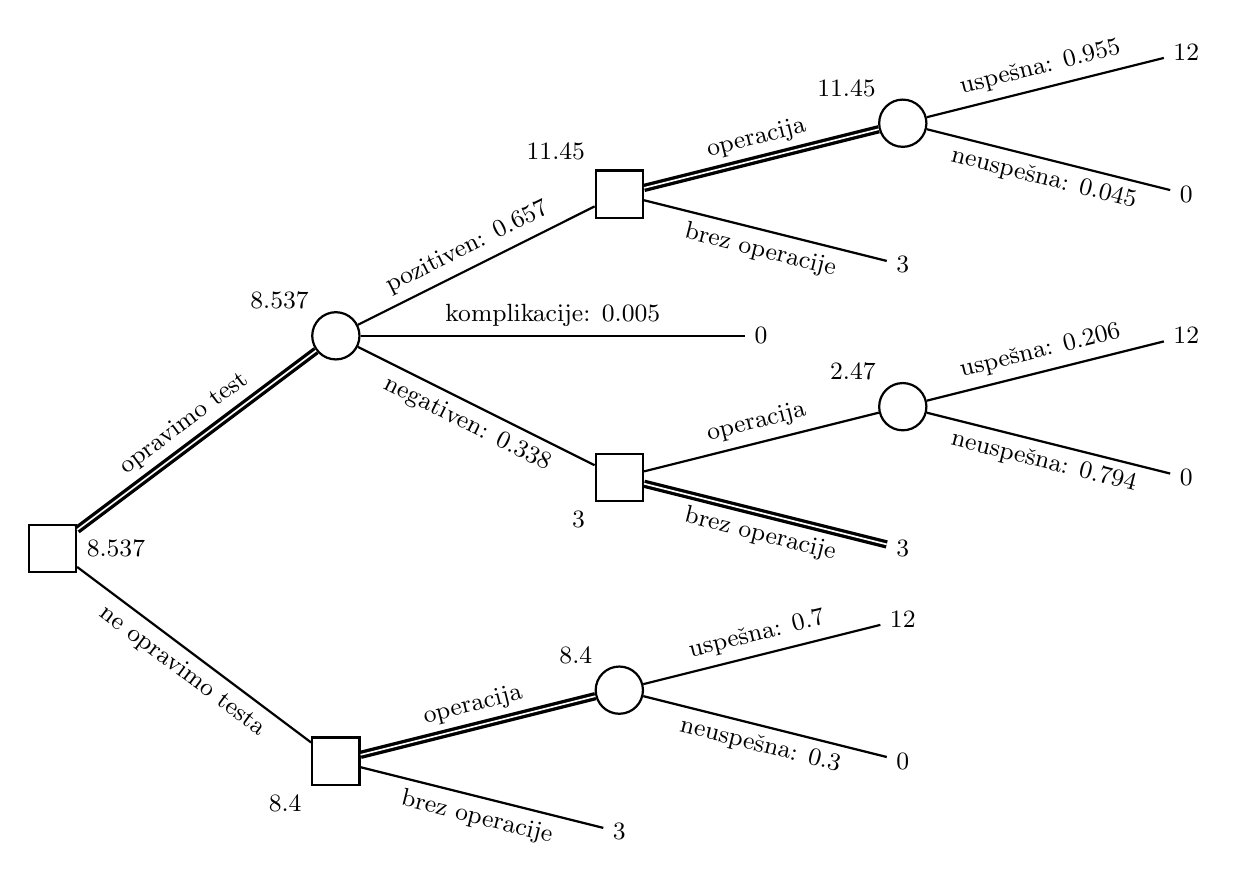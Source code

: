 \begin{tikzpicture}[style=thick,scale=0.9]
\small
\tikzstyle{dec}=[draw,rectangle,minimum size=0.6cm]
\tikzstyle{ran}=[draw,circle,minimum size=0.6cm]
\tikzstyle{pick}=[double, very thick]
\node[dec] (A) at (-8,-1) [label=right:$8.537$] {};
\node[ran] (B) at (-4, 2) [label=135:$8.537$] {};
\node[dec] (C) at (-4,-4) [label=225:$8.4$] {};
\node[dec] (D) at ( 0, 4) [label=135:$11.45$] {};
\node[dec] (E) at ( 0, 0) [label=225:$3$] {};
\node[ran] (F) at ( 0,-3) [label=135:$8.4$] {};
\node      (G) at ( 0,-5) {$3$};
\node[ran] (H) at ( 4, 5) [label=135:$11.45$] {};
\node      (I) at ( 4, 3) {$3$};
\node[ran] (J) at ( 4, 1) [label=135:$2.47$] {};
\node      (K) at ( 4,-1) {$3$};
\node      (L) at ( 4,-2) {$12$};
\node      (M) at ( 4,-4) {$0$};
\node      (N) at ( 8, 6) {$12$};
\node      (O) at ( 8, 4) {$0$};
\node      (P) at ( 8, 2) {$12$};
\node      (Q) at ( 8, 0) {$0$};
\node      (R) at ( 2, 2) {$0$};

\draw[pick] (A) -- (B) node[above, midway, sloped] {opravimo test};
\draw (A) -- (C) node[below, midway, sloped] {ne opravimo testa};
\draw (B) -- (D) node[above, midway, sloped] {pozitiven: $0.657$};
\draw (B) -- (R) node[above, midway] {komplikacije: $0.005$};
\draw (B) -- (E) node[below, midway, sloped] {negativen: $0.338$};
\draw[pick] (C) -- (F) node[above, midway, sloped] {operacija};
\draw (C) -- (G) node[below, midway, sloped] {brez operacije};
\draw[pick] (D) -- (H) node[above, midway, sloped] {operacija};
\draw (D) -- (I) node[below, midway, sloped] {brez operacije};
\draw (E) -- (J) node[above, midway, sloped] {operacija};
\draw[pick] (E) -- (K) node[below, midway, sloped] {brez operacije};
\draw (F) -- (L) node[above, midway, sloped] {uspešna: $0.7$};
\draw (F) -- (M) node[below, midway, sloped] {neuspešna: $0.3$};
\draw (H) -- (N) node[above, midway, sloped] {uspešna: $0.955$};
\draw (H) -- (O) node[below, midway, sloped] {neuspešna: $0.045$};
\draw (J) -- (P) node[above, midway, sloped] {uspešna: $0.206$};
\draw (J) -- (Q) node[below, midway, sloped] {neuspešna: $0.794$};
\end{tikzpicture}
